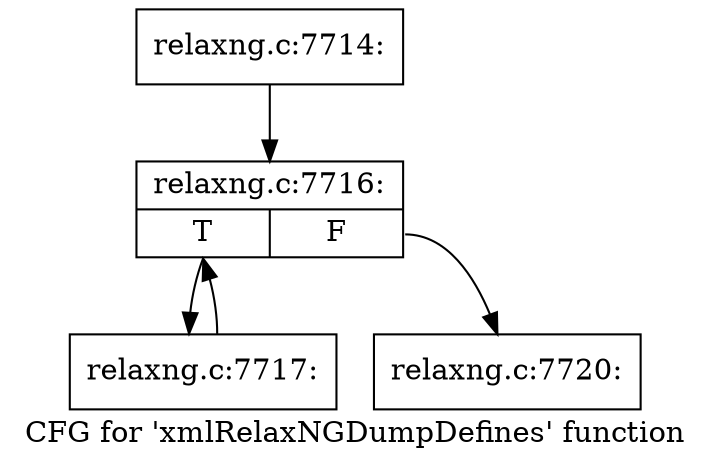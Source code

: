digraph "CFG for 'xmlRelaxNGDumpDefines' function" {
	label="CFG for 'xmlRelaxNGDumpDefines' function";

	Node0x555e9c64ebf0 [shape=record,label="{relaxng.c:7714:}"];
	Node0x555e9c64ebf0 -> Node0x555e9c65d7f0;
	Node0x555e9c65d7f0 [shape=record,label="{relaxng.c:7716:|{<s0>T|<s1>F}}"];
	Node0x555e9c65d7f0:s0 -> Node0x555e9c65dbf0;
	Node0x555e9c65d7f0:s1 -> Node0x555e9c65da10;
	Node0x555e9c65dbf0 [shape=record,label="{relaxng.c:7717:}"];
	Node0x555e9c65dbf0 -> Node0x555e9c65d7f0;
	Node0x555e9c65da10 [shape=record,label="{relaxng.c:7720:}"];
}
